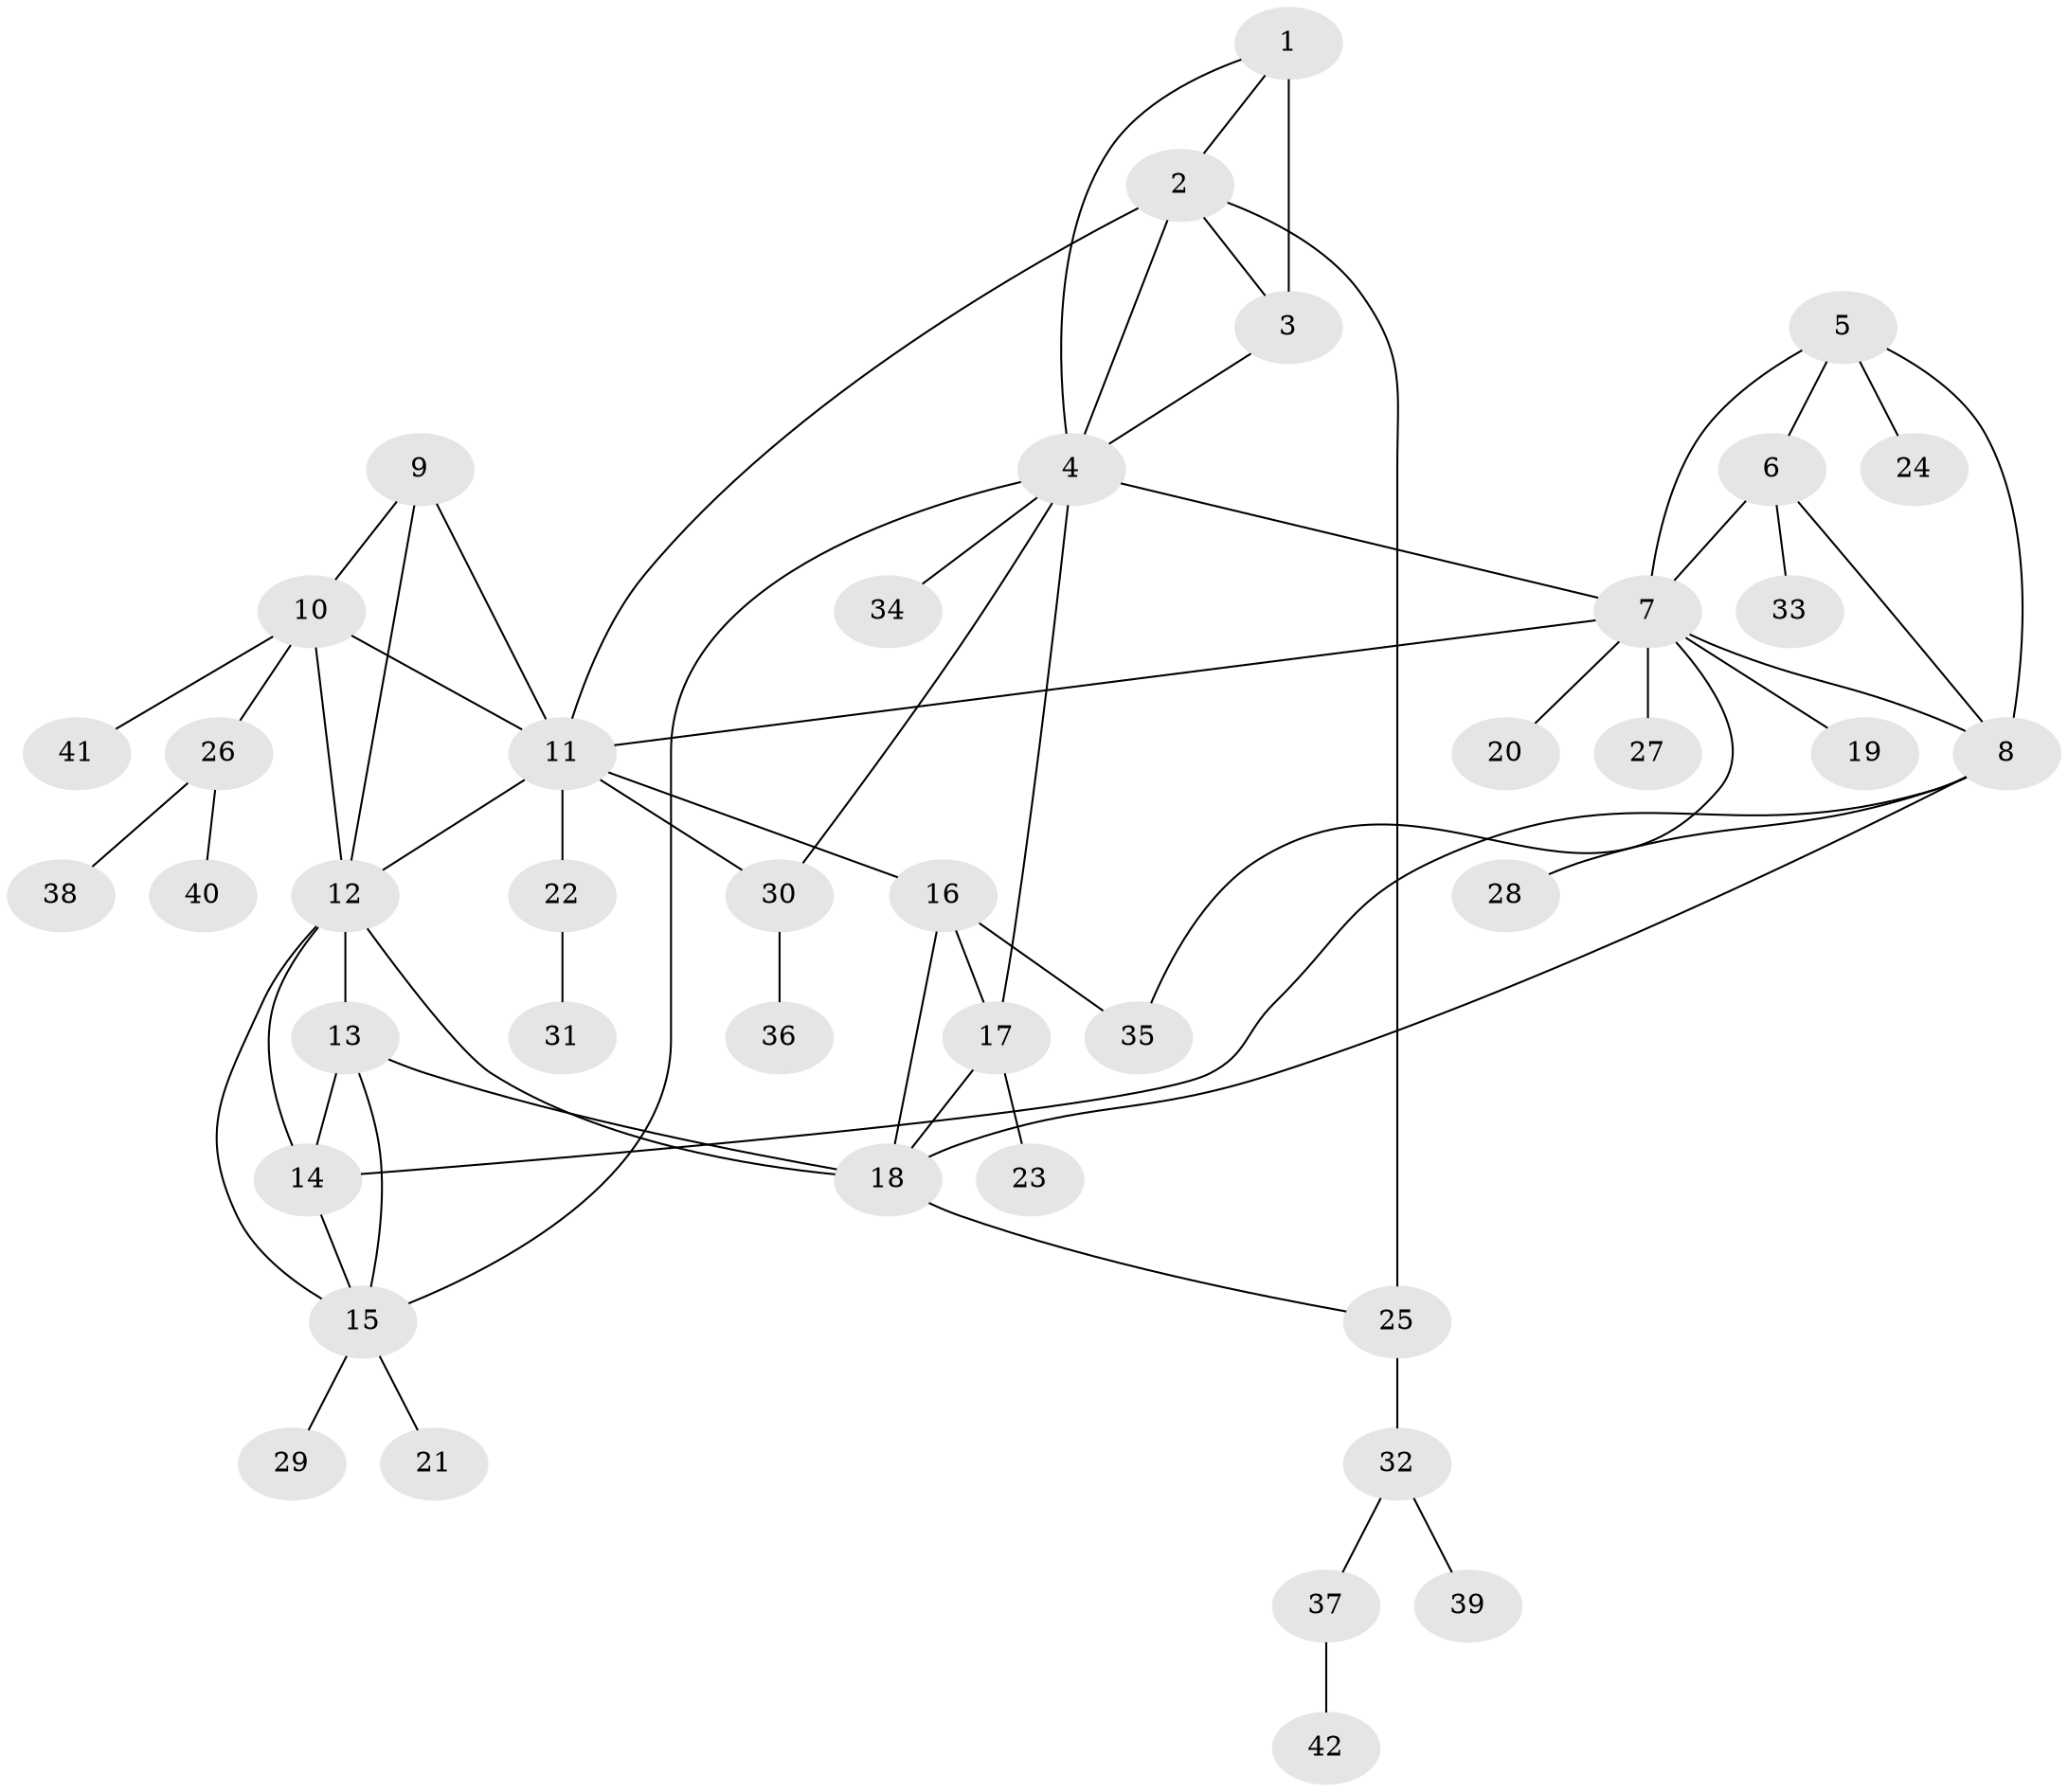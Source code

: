 // original degree distribution, {3: 0.08433734939759036, 9: 0.03614457831325301, 7: 0.024096385542168676, 5: 0.03614457831325301, 6: 0.03614457831325301, 10: 0.012048192771084338, 8: 0.024096385542168676, 4: 0.04819277108433735, 13: 0.012048192771084338, 1: 0.6024096385542169, 2: 0.08433734939759036}
// Generated by graph-tools (version 1.1) at 2025/52/03/04/25 22:52:40]
// undirected, 42 vertices, 64 edges
graph export_dot {
  node [color=gray90,style=filled];
  1;
  2;
  3;
  4;
  5;
  6;
  7;
  8;
  9;
  10;
  11;
  12;
  13;
  14;
  15;
  16;
  17;
  18;
  19;
  20;
  21;
  22;
  23;
  24;
  25;
  26;
  27;
  28;
  29;
  30;
  31;
  32;
  33;
  34;
  35;
  36;
  37;
  38;
  39;
  40;
  41;
  42;
  1 -- 2 [weight=1.0];
  1 -- 3 [weight=4.0];
  1 -- 4 [weight=1.0];
  2 -- 3 [weight=1.0];
  2 -- 4 [weight=1.0];
  2 -- 11 [weight=1.0];
  2 -- 25 [weight=4.0];
  3 -- 4 [weight=1.0];
  4 -- 7 [weight=1.0];
  4 -- 15 [weight=1.0];
  4 -- 17 [weight=1.0];
  4 -- 30 [weight=1.0];
  4 -- 34 [weight=1.0];
  5 -- 6 [weight=1.0];
  5 -- 7 [weight=1.0];
  5 -- 8 [weight=1.0];
  5 -- 24 [weight=1.0];
  6 -- 7 [weight=1.0];
  6 -- 8 [weight=1.0];
  6 -- 33 [weight=2.0];
  7 -- 8 [weight=1.0];
  7 -- 11 [weight=1.0];
  7 -- 19 [weight=1.0];
  7 -- 20 [weight=1.0];
  7 -- 27 [weight=1.0];
  7 -- 35 [weight=1.0];
  8 -- 14 [weight=1.0];
  8 -- 18 [weight=1.0];
  8 -- 28 [weight=2.0];
  9 -- 10 [weight=1.0];
  9 -- 11 [weight=1.0];
  9 -- 12 [weight=1.0];
  10 -- 11 [weight=1.0];
  10 -- 12 [weight=1.0];
  10 -- 26 [weight=1.0];
  10 -- 41 [weight=1.0];
  11 -- 12 [weight=1.0];
  11 -- 16 [weight=1.0];
  11 -- 22 [weight=1.0];
  11 -- 30 [weight=1.0];
  12 -- 13 [weight=9.0];
  12 -- 14 [weight=1.0];
  12 -- 15 [weight=1.0];
  12 -- 18 [weight=1.0];
  13 -- 14 [weight=1.0];
  13 -- 15 [weight=1.0];
  13 -- 18 [weight=1.0];
  14 -- 15 [weight=1.0];
  15 -- 21 [weight=1.0];
  15 -- 29 [weight=1.0];
  16 -- 17 [weight=2.0];
  16 -- 18 [weight=2.0];
  16 -- 35 [weight=1.0];
  17 -- 18 [weight=1.0];
  17 -- 23 [weight=1.0];
  18 -- 25 [weight=1.0];
  22 -- 31 [weight=1.0];
  25 -- 32 [weight=1.0];
  26 -- 38 [weight=1.0];
  26 -- 40 [weight=1.0];
  30 -- 36 [weight=1.0];
  32 -- 37 [weight=1.0];
  32 -- 39 [weight=1.0];
  37 -- 42 [weight=1.0];
}
